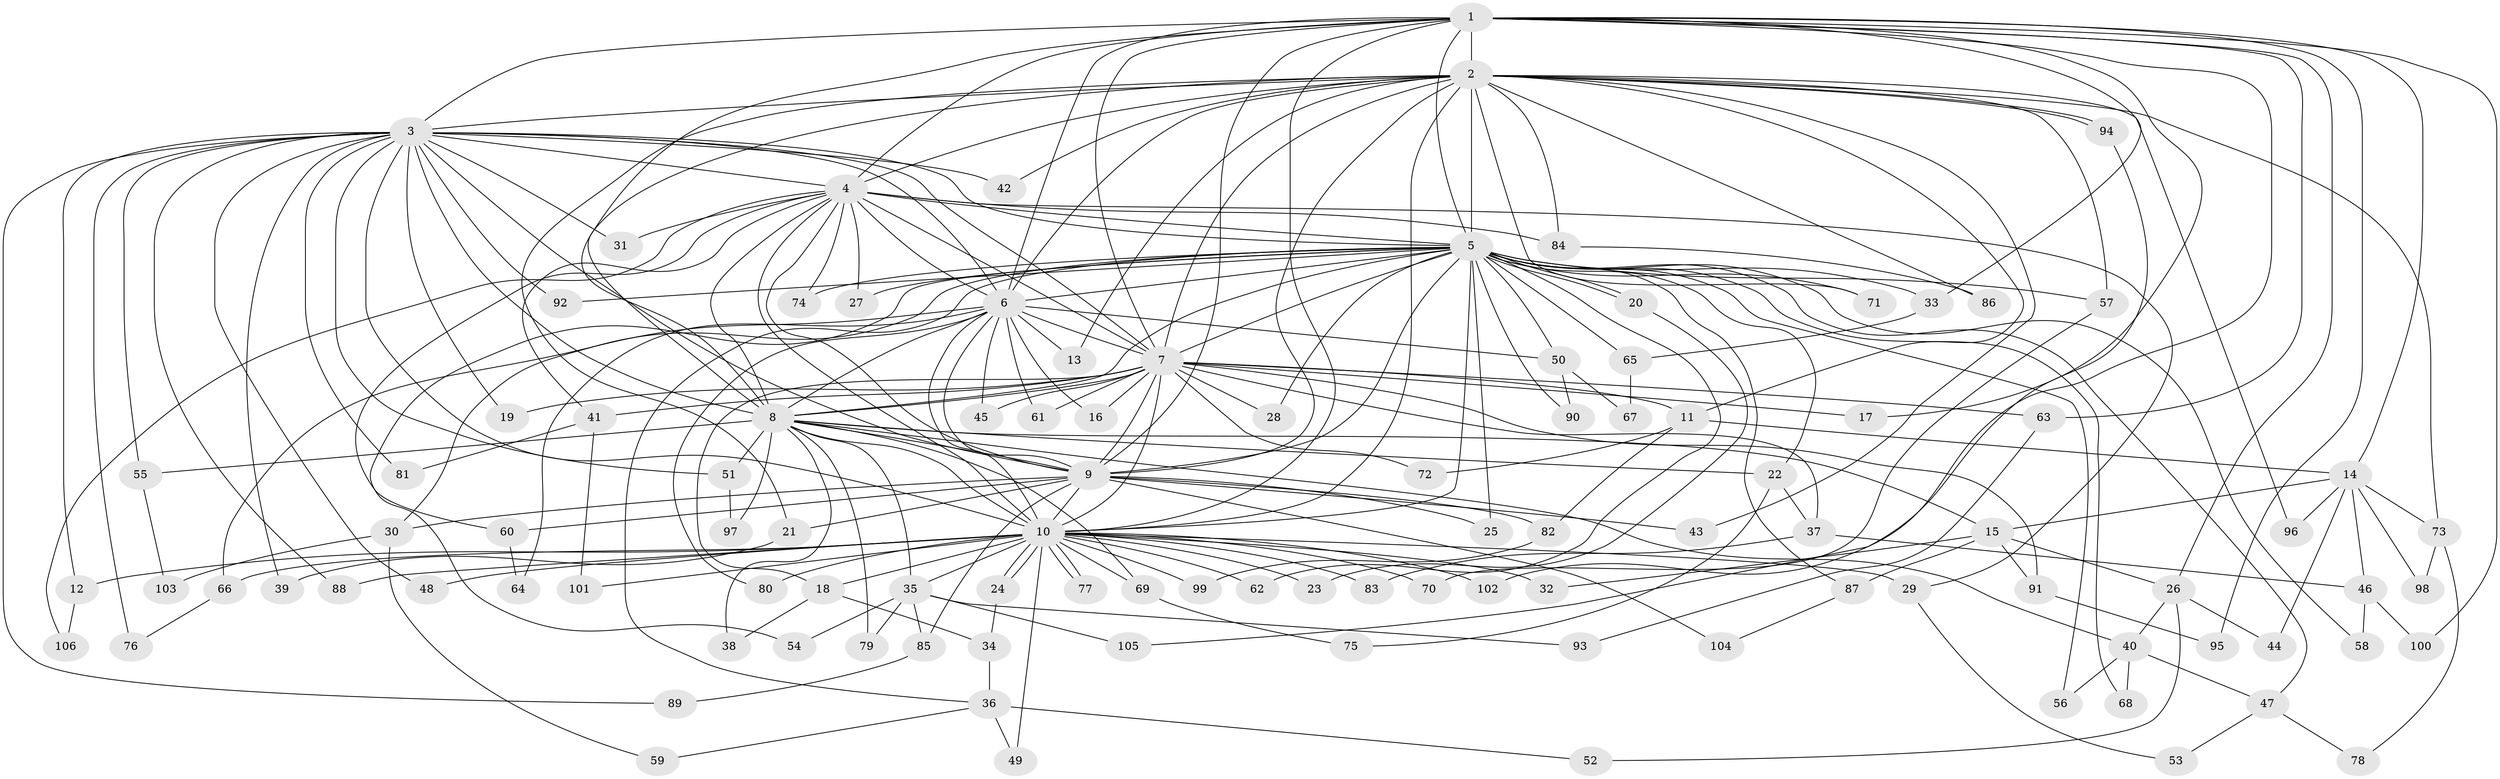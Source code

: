 // coarse degree distribution, {18: 0.02564102564102564, 24: 0.01282051282051282, 39: 0.01282051282051282, 15: 0.02564102564102564, 19: 0.01282051282051282, 27: 0.01282051282051282, 5: 0.05128205128205128, 3: 0.23076923076923078, 2: 0.5, 6: 0.01282051282051282, 4: 0.0641025641025641, 7: 0.01282051282051282, 1: 0.02564102564102564}
// Generated by graph-tools (version 1.1) at 2025/41/03/06/25 10:41:36]
// undirected, 106 vertices, 237 edges
graph export_dot {
graph [start="1"]
  node [color=gray90,style=filled];
  1;
  2;
  3;
  4;
  5;
  6;
  7;
  8;
  9;
  10;
  11;
  12;
  13;
  14;
  15;
  16;
  17;
  18;
  19;
  20;
  21;
  22;
  23;
  24;
  25;
  26;
  27;
  28;
  29;
  30;
  31;
  32;
  33;
  34;
  35;
  36;
  37;
  38;
  39;
  40;
  41;
  42;
  43;
  44;
  45;
  46;
  47;
  48;
  49;
  50;
  51;
  52;
  53;
  54;
  55;
  56;
  57;
  58;
  59;
  60;
  61;
  62;
  63;
  64;
  65;
  66;
  67;
  68;
  69;
  70;
  71;
  72;
  73;
  74;
  75;
  76;
  77;
  78;
  79;
  80;
  81;
  82;
  83;
  84;
  85;
  86;
  87;
  88;
  89;
  90;
  91;
  92;
  93;
  94;
  95;
  96;
  97;
  98;
  99;
  100;
  101;
  102;
  103;
  104;
  105;
  106;
  1 -- 2;
  1 -- 3;
  1 -- 4;
  1 -- 5;
  1 -- 6;
  1 -- 7;
  1 -- 8;
  1 -- 9;
  1 -- 10;
  1 -- 14;
  1 -- 17;
  1 -- 26;
  1 -- 33;
  1 -- 63;
  1 -- 95;
  1 -- 100;
  1 -- 102;
  2 -- 3;
  2 -- 4;
  2 -- 5;
  2 -- 6;
  2 -- 7;
  2 -- 8;
  2 -- 9;
  2 -- 10;
  2 -- 11;
  2 -- 13;
  2 -- 21;
  2 -- 42;
  2 -- 43;
  2 -- 57;
  2 -- 71;
  2 -- 73;
  2 -- 84;
  2 -- 86;
  2 -- 94;
  2 -- 94;
  2 -- 96;
  3 -- 4;
  3 -- 5;
  3 -- 6;
  3 -- 7;
  3 -- 8;
  3 -- 9;
  3 -- 10;
  3 -- 12;
  3 -- 19;
  3 -- 31;
  3 -- 39;
  3 -- 42;
  3 -- 48;
  3 -- 51;
  3 -- 55;
  3 -- 76;
  3 -- 81;
  3 -- 88;
  3 -- 89;
  3 -- 92;
  4 -- 5;
  4 -- 6;
  4 -- 7;
  4 -- 8;
  4 -- 9;
  4 -- 10;
  4 -- 27;
  4 -- 29;
  4 -- 31;
  4 -- 41;
  4 -- 60;
  4 -- 74;
  4 -- 84;
  4 -- 106;
  5 -- 6;
  5 -- 7;
  5 -- 8;
  5 -- 9;
  5 -- 10;
  5 -- 20;
  5 -- 20;
  5 -- 22;
  5 -- 25;
  5 -- 27;
  5 -- 28;
  5 -- 30;
  5 -- 33;
  5 -- 36;
  5 -- 47;
  5 -- 50;
  5 -- 54;
  5 -- 56;
  5 -- 57;
  5 -- 58;
  5 -- 62;
  5 -- 65;
  5 -- 68;
  5 -- 71;
  5 -- 74;
  5 -- 87;
  5 -- 90;
  5 -- 92;
  6 -- 7;
  6 -- 8;
  6 -- 9;
  6 -- 10;
  6 -- 13;
  6 -- 16;
  6 -- 45;
  6 -- 50;
  6 -- 61;
  6 -- 64;
  6 -- 66;
  6 -- 80;
  7 -- 8;
  7 -- 9;
  7 -- 10;
  7 -- 11;
  7 -- 16;
  7 -- 17;
  7 -- 18;
  7 -- 19;
  7 -- 28;
  7 -- 37;
  7 -- 41;
  7 -- 45;
  7 -- 61;
  7 -- 63;
  7 -- 72;
  7 -- 91;
  8 -- 9;
  8 -- 10;
  8 -- 15;
  8 -- 22;
  8 -- 35;
  8 -- 38;
  8 -- 40;
  8 -- 51;
  8 -- 55;
  8 -- 69;
  8 -- 79;
  8 -- 97;
  9 -- 10;
  9 -- 21;
  9 -- 25;
  9 -- 30;
  9 -- 43;
  9 -- 60;
  9 -- 82;
  9 -- 85;
  9 -- 104;
  10 -- 12;
  10 -- 18;
  10 -- 23;
  10 -- 24;
  10 -- 24;
  10 -- 29;
  10 -- 32;
  10 -- 35;
  10 -- 48;
  10 -- 49;
  10 -- 62;
  10 -- 66;
  10 -- 69;
  10 -- 70;
  10 -- 77;
  10 -- 77;
  10 -- 80;
  10 -- 83;
  10 -- 88;
  10 -- 99;
  10 -- 101;
  10 -- 102;
  11 -- 14;
  11 -- 72;
  11 -- 82;
  12 -- 106;
  14 -- 15;
  14 -- 44;
  14 -- 46;
  14 -- 73;
  14 -- 96;
  14 -- 98;
  15 -- 26;
  15 -- 32;
  15 -- 87;
  15 -- 91;
  18 -- 34;
  18 -- 38;
  20 -- 23;
  21 -- 39;
  22 -- 37;
  22 -- 75;
  24 -- 34;
  26 -- 40;
  26 -- 44;
  26 -- 52;
  29 -- 53;
  30 -- 59;
  30 -- 103;
  33 -- 65;
  34 -- 36;
  35 -- 54;
  35 -- 79;
  35 -- 85;
  35 -- 93;
  35 -- 105;
  36 -- 49;
  36 -- 52;
  36 -- 59;
  37 -- 46;
  37 -- 83;
  40 -- 47;
  40 -- 56;
  40 -- 68;
  41 -- 81;
  41 -- 101;
  46 -- 58;
  46 -- 100;
  47 -- 53;
  47 -- 78;
  50 -- 67;
  50 -- 90;
  51 -- 97;
  55 -- 103;
  57 -- 70;
  60 -- 64;
  63 -- 93;
  65 -- 67;
  66 -- 76;
  69 -- 75;
  73 -- 78;
  73 -- 98;
  82 -- 99;
  84 -- 86;
  85 -- 89;
  87 -- 104;
  91 -- 95;
  94 -- 105;
}
